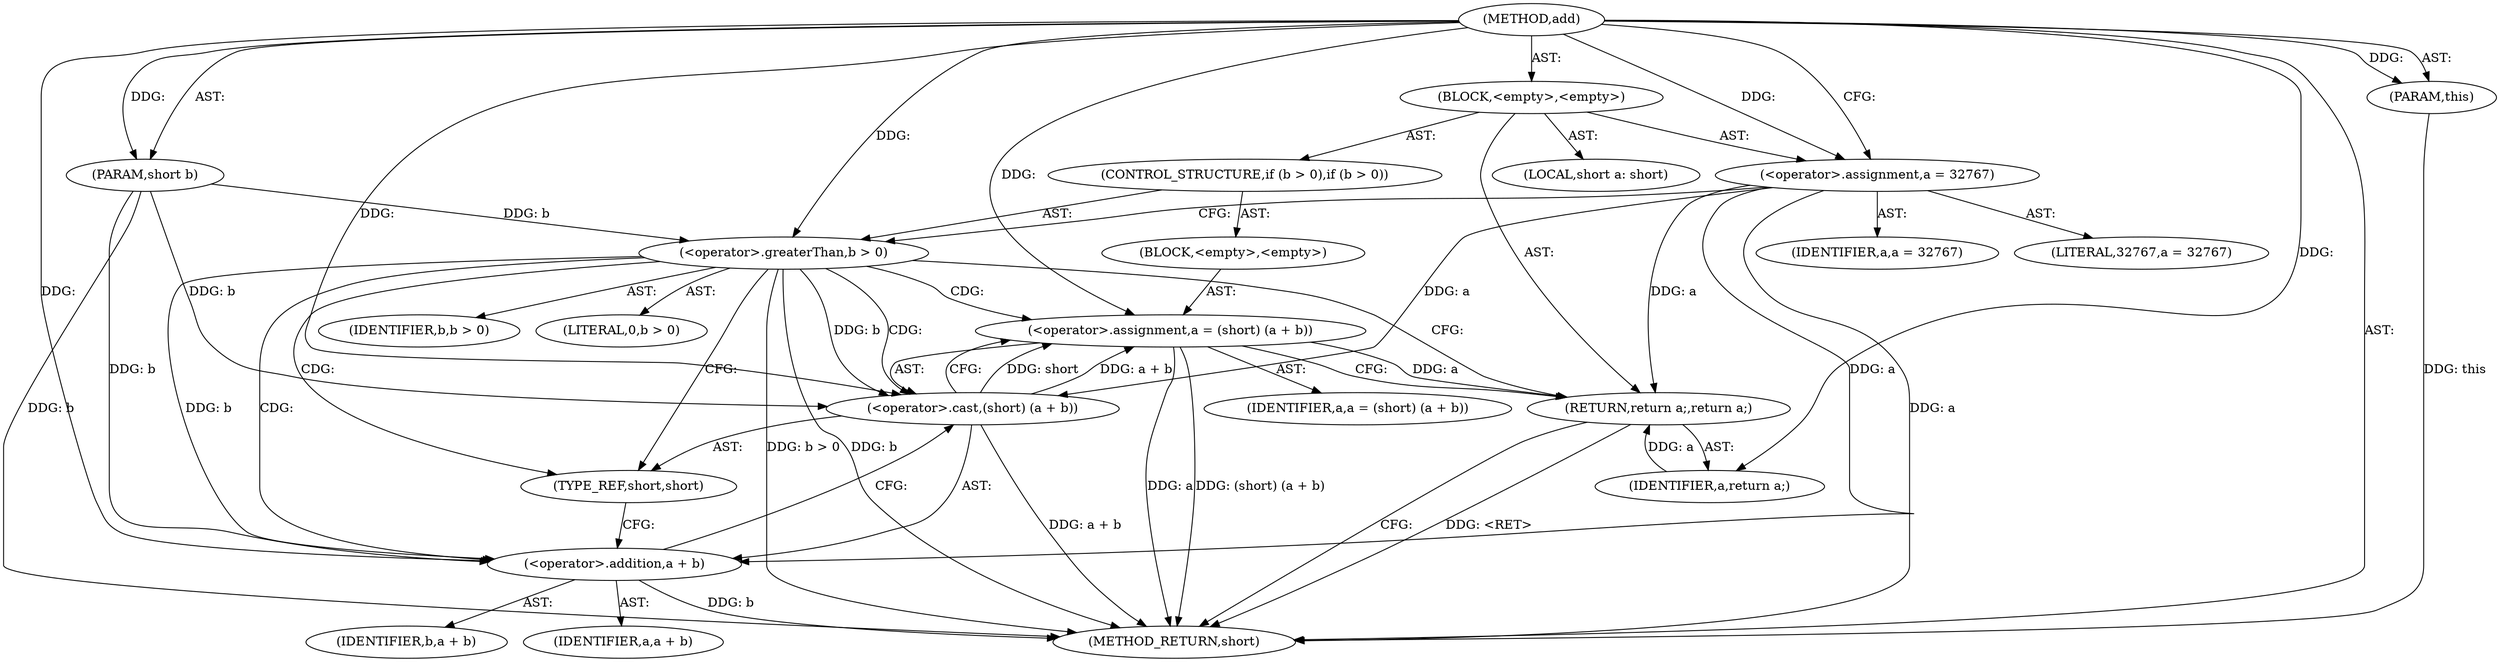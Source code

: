 digraph "add" {  
"1000101" [label = "(METHOD,add)" ]
"1000102" [label = "(PARAM,this)" ]
"1000103" [label = "(PARAM,short b)" ]
"1000104" [label = "(BLOCK,<empty>,<empty>)" ]
"1000105" [label = "(LOCAL,short a: short)" ]
"1000106" [label = "(<operator>.assignment,a = 32767)" ]
"1000107" [label = "(IDENTIFIER,a,a = 32767)" ]
"1000108" [label = "(LITERAL,32767,a = 32767)" ]
"1000109" [label = "(CONTROL_STRUCTURE,if (b > 0),if (b > 0))" ]
"1000110" [label = "(<operator>.greaterThan,b > 0)" ]
"1000111" [label = "(IDENTIFIER,b,b > 0)" ]
"1000112" [label = "(LITERAL,0,b > 0)" ]
"1000113" [label = "(BLOCK,<empty>,<empty>)" ]
"1000114" [label = "(<operator>.assignment,a = (short) (a + b))" ]
"1000115" [label = "(IDENTIFIER,a,a = (short) (a + b))" ]
"1000116" [label = "(<operator>.cast,(short) (a + b))" ]
"1000117" [label = "(TYPE_REF,short,short)" ]
"1000118" [label = "(<operator>.addition,a + b)" ]
"1000119" [label = "(IDENTIFIER,a,a + b)" ]
"1000120" [label = "(IDENTIFIER,b,a + b)" ]
"1000121" [label = "(RETURN,return a;,return a;)" ]
"1000122" [label = "(IDENTIFIER,a,return a;)" ]
"1000123" [label = "(METHOD_RETURN,short)" ]
  "1000101" -> "1000102"  [ label = "AST: "] 
  "1000101" -> "1000103"  [ label = "AST: "] 
  "1000101" -> "1000104"  [ label = "AST: "] 
  "1000101" -> "1000123"  [ label = "AST: "] 
  "1000104" -> "1000105"  [ label = "AST: "] 
  "1000104" -> "1000106"  [ label = "AST: "] 
  "1000104" -> "1000109"  [ label = "AST: "] 
  "1000104" -> "1000121"  [ label = "AST: "] 
  "1000106" -> "1000107"  [ label = "AST: "] 
  "1000106" -> "1000108"  [ label = "AST: "] 
  "1000109" -> "1000110"  [ label = "AST: "] 
  "1000109" -> "1000113"  [ label = "AST: "] 
  "1000110" -> "1000111"  [ label = "AST: "] 
  "1000110" -> "1000112"  [ label = "AST: "] 
  "1000113" -> "1000114"  [ label = "AST: "] 
  "1000114" -> "1000115"  [ label = "AST: "] 
  "1000114" -> "1000116"  [ label = "AST: "] 
  "1000116" -> "1000117"  [ label = "AST: "] 
  "1000116" -> "1000118"  [ label = "AST: "] 
  "1000118" -> "1000119"  [ label = "AST: "] 
  "1000118" -> "1000120"  [ label = "AST: "] 
  "1000121" -> "1000122"  [ label = "AST: "] 
  "1000106" -> "1000110"  [ label = "CFG: "] 
  "1000121" -> "1000123"  [ label = "CFG: "] 
  "1000110" -> "1000117"  [ label = "CFG: "] 
  "1000110" -> "1000121"  [ label = "CFG: "] 
  "1000114" -> "1000121"  [ label = "CFG: "] 
  "1000116" -> "1000114"  [ label = "CFG: "] 
  "1000117" -> "1000118"  [ label = "CFG: "] 
  "1000118" -> "1000116"  [ label = "CFG: "] 
  "1000101" -> "1000106"  [ label = "CFG: "] 
  "1000121" -> "1000123"  [ label = "DDG: <RET>"] 
  "1000102" -> "1000123"  [ label = "DDG: this"] 
  "1000103" -> "1000123"  [ label = "DDG: b"] 
  "1000106" -> "1000123"  [ label = "DDG: a"] 
  "1000110" -> "1000123"  [ label = "DDG: b"] 
  "1000110" -> "1000123"  [ label = "DDG: b > 0"] 
  "1000114" -> "1000123"  [ label = "DDG: a"] 
  "1000118" -> "1000123"  [ label = "DDG: b"] 
  "1000116" -> "1000123"  [ label = "DDG: a + b"] 
  "1000114" -> "1000123"  [ label = "DDG: (short) (a + b)"] 
  "1000101" -> "1000102"  [ label = "DDG: "] 
  "1000101" -> "1000103"  [ label = "DDG: "] 
  "1000101" -> "1000106"  [ label = "DDG: "] 
  "1000122" -> "1000121"  [ label = "DDG: a"] 
  "1000106" -> "1000121"  [ label = "DDG: a"] 
  "1000114" -> "1000121"  [ label = "DDG: a"] 
  "1000101" -> "1000122"  [ label = "DDG: "] 
  "1000103" -> "1000110"  [ label = "DDG: b"] 
  "1000101" -> "1000110"  [ label = "DDG: "] 
  "1000116" -> "1000114"  [ label = "DDG: short"] 
  "1000116" -> "1000114"  [ label = "DDG: a + b"] 
  "1000101" -> "1000114"  [ label = "DDG: "] 
  "1000101" -> "1000116"  [ label = "DDG: "] 
  "1000110" -> "1000116"  [ label = "DDG: b"] 
  "1000103" -> "1000116"  [ label = "DDG: b"] 
  "1000106" -> "1000116"  [ label = "DDG: a"] 
  "1000106" -> "1000118"  [ label = "DDG: a"] 
  "1000101" -> "1000118"  [ label = "DDG: "] 
  "1000110" -> "1000118"  [ label = "DDG: b"] 
  "1000103" -> "1000118"  [ label = "DDG: b"] 
  "1000110" -> "1000117"  [ label = "CDG: "] 
  "1000110" -> "1000116"  [ label = "CDG: "] 
  "1000110" -> "1000118"  [ label = "CDG: "] 
  "1000110" -> "1000114"  [ label = "CDG: "] 
}